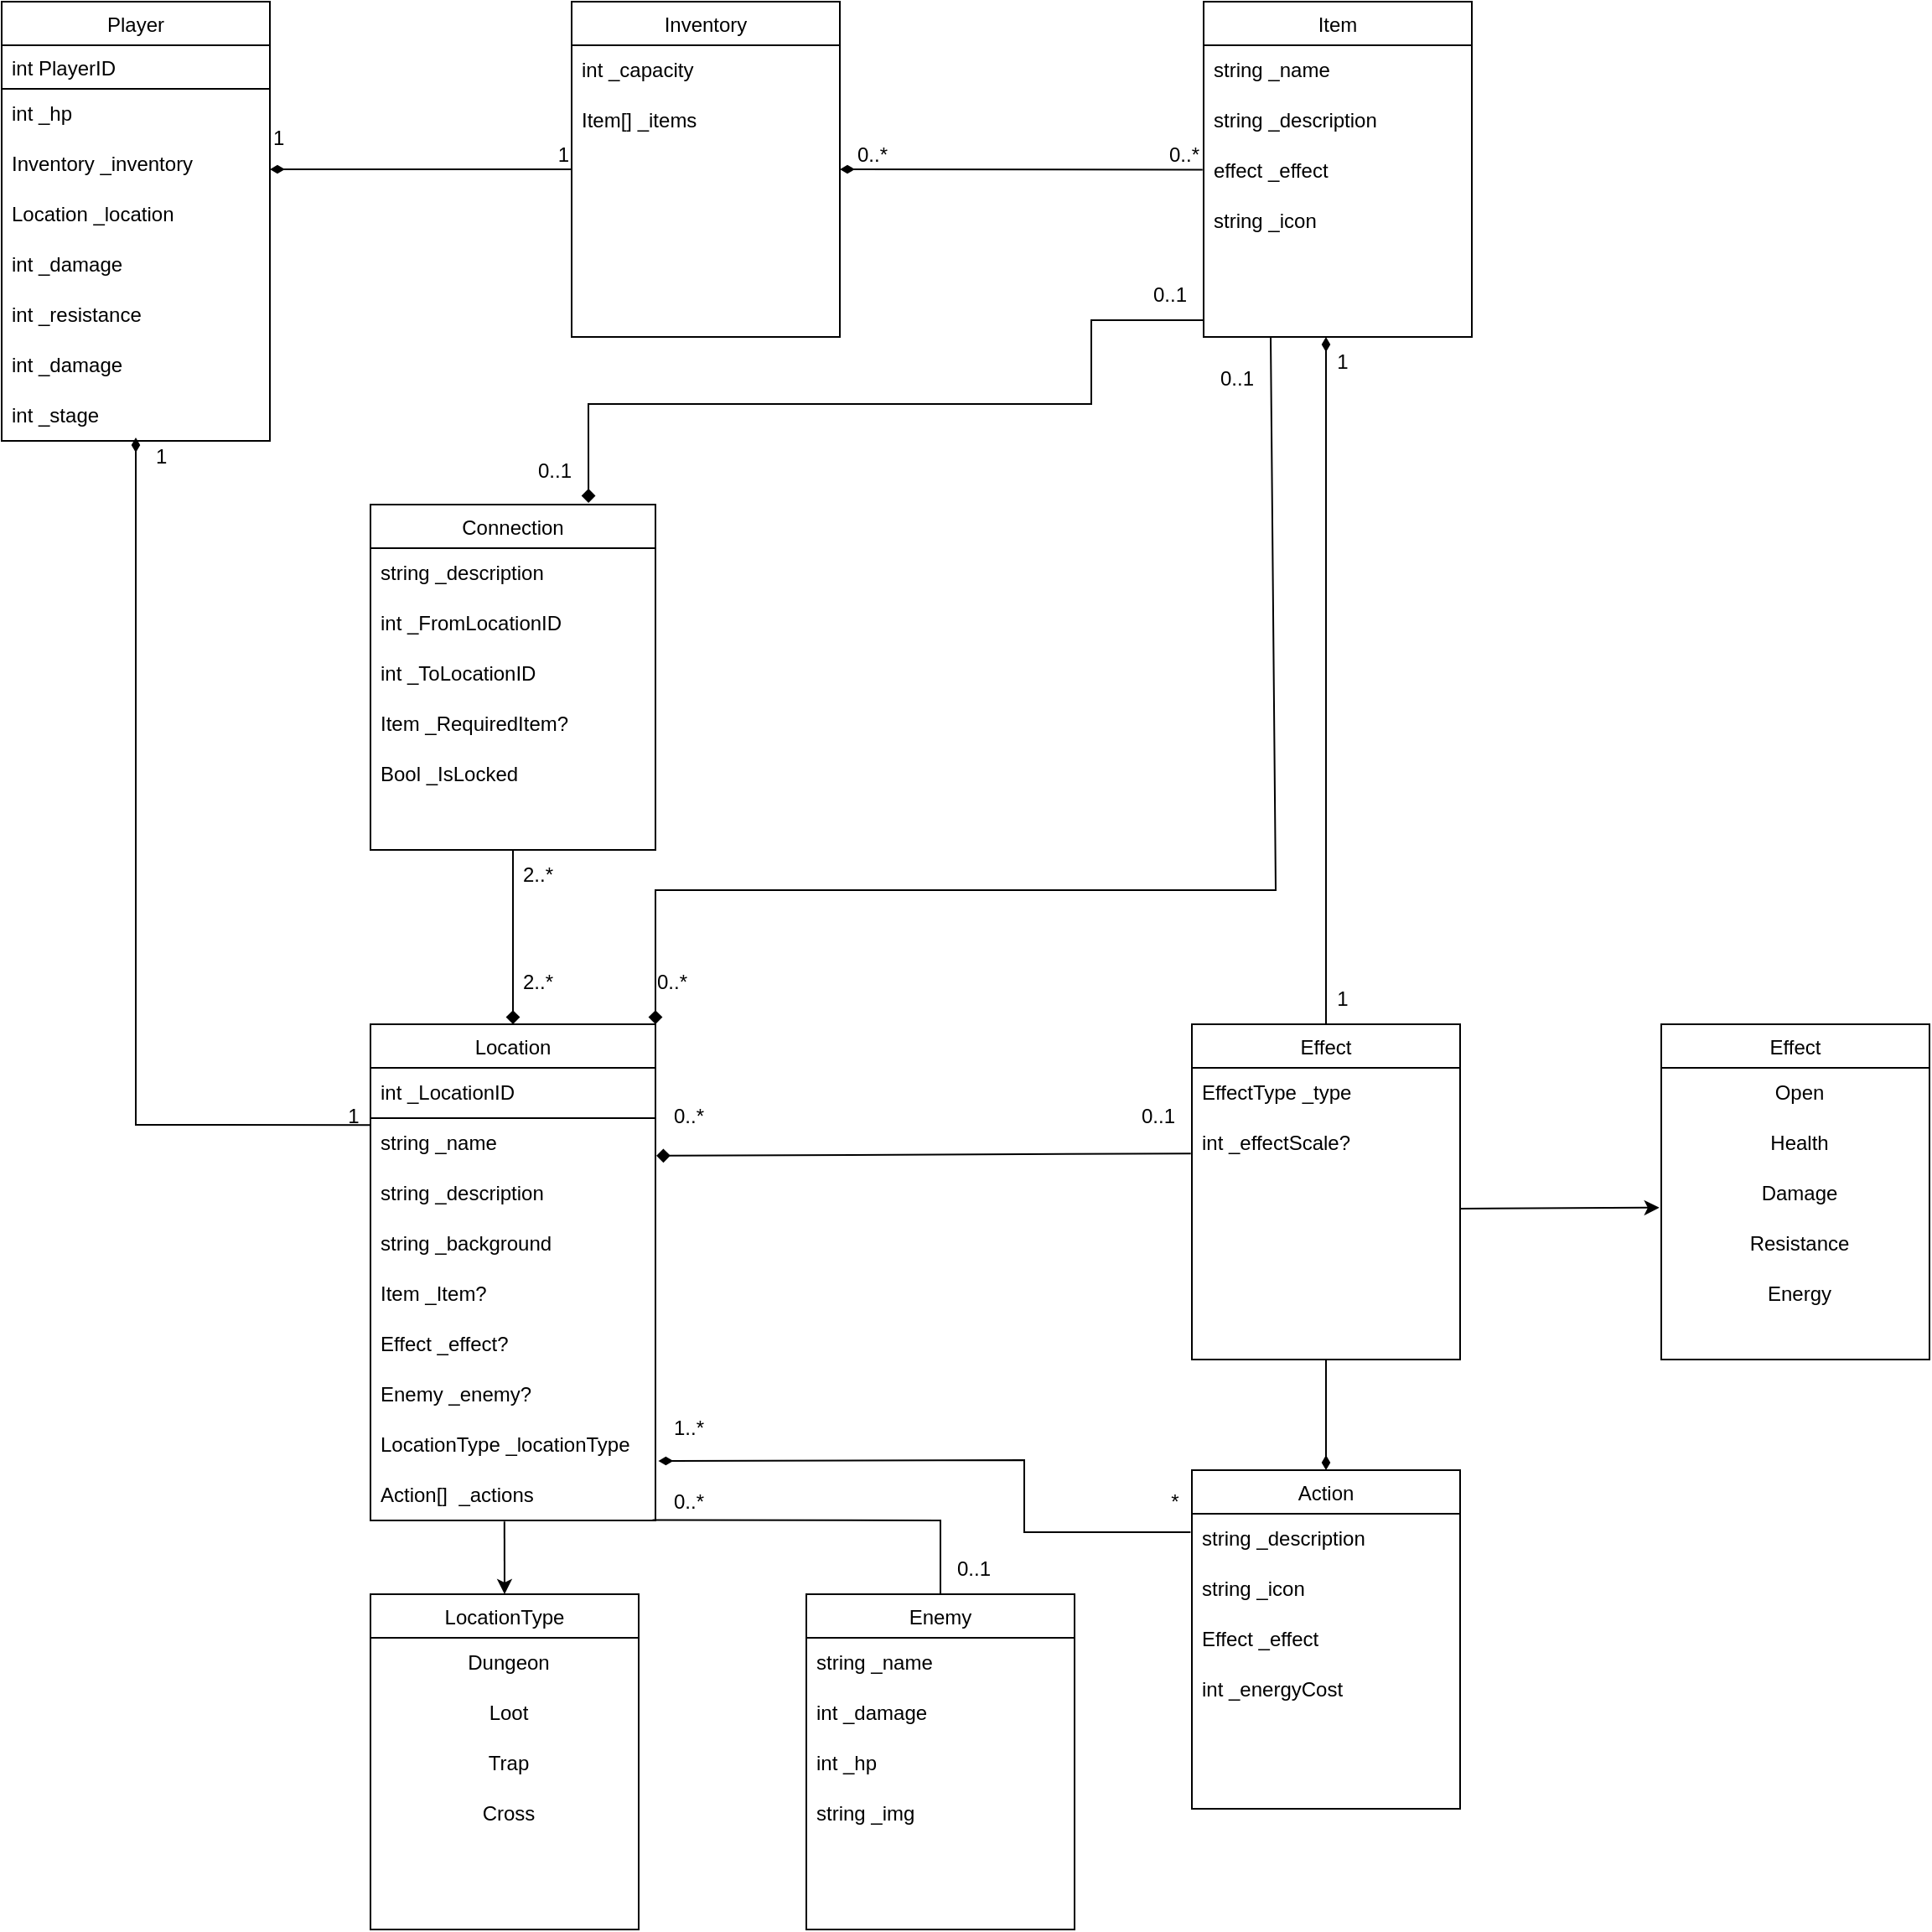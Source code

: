 <mxfile version="22.1.2" type="device">
  <diagram id="C5RBs43oDa-KdzZeNtuy" name="Page-1">
    <mxGraphModel dx="2885" dy="2349" grid="1" gridSize="10" guides="1" tooltips="1" connect="1" arrows="1" fold="1" page="1" pageScale="1" pageWidth="827" pageHeight="1169" math="0" shadow="0">
      <root>
        <mxCell id="WIyWlLk6GJQsqaUBKTNV-0" />
        <mxCell id="WIyWlLk6GJQsqaUBKTNV-1" parent="WIyWlLk6GJQsqaUBKTNV-0" />
        <mxCell id="zkfFHV4jXpPFQw0GAbJ--0" value="Player" style="swimlane;fontStyle=0;align=center;verticalAlign=top;childLayout=stackLayout;horizontal=1;startSize=26;horizontalStack=0;resizeParent=1;resizeLast=0;collapsible=1;marginBottom=0;rounded=0;shadow=0;strokeWidth=1;" parent="WIyWlLk6GJQsqaUBKTNV-1" vertex="1">
          <mxGeometry x="-50" y="-240" width="160" height="262" as="geometry">
            <mxRectangle x="230" y="140" width="160" height="26" as="alternateBounds" />
          </mxGeometry>
        </mxCell>
        <mxCell id="zkfFHV4jXpPFQw0GAbJ--1" value="int PlayerID" style="text;align=left;verticalAlign=top;spacingLeft=4;spacingRight=4;overflow=hidden;rotatable=0;points=[[0,0.5],[1,0.5]];portConstraint=eastwest;perimeterSpacing=1;strokeColor=default;" parent="zkfFHV4jXpPFQw0GAbJ--0" vertex="1">
          <mxGeometry y="26" width="160" height="26" as="geometry" />
        </mxCell>
        <mxCell id="cZqF54XZ-YZEu3PjVimc-3" value="int _hp" style="text;html=1;align=left;verticalAlign=middle;resizable=0;points=[];autosize=1;strokeColor=none;fillColor=none;spacingLeft=4;" parent="zkfFHV4jXpPFQw0GAbJ--0" vertex="1">
          <mxGeometry y="52" width="160" height="30" as="geometry" />
        </mxCell>
        <mxCell id="cZqF54XZ-YZEu3PjVimc-20" value="Inventory _inventory" style="text;html=1;align=left;verticalAlign=middle;resizable=0;points=[];autosize=1;strokeColor=none;fillColor=none;spacingLeft=4;" parent="zkfFHV4jXpPFQw0GAbJ--0" vertex="1">
          <mxGeometry y="82" width="160" height="30" as="geometry" />
        </mxCell>
        <mxCell id="cZqF54XZ-YZEu3PjVimc-67" value="Location _location" style="text;html=1;align=left;verticalAlign=middle;resizable=0;points=[];autosize=1;strokeColor=none;fillColor=none;spacingLeft=4;" parent="zkfFHV4jXpPFQw0GAbJ--0" vertex="1">
          <mxGeometry y="112" width="160" height="30" as="geometry" />
        </mxCell>
        <mxCell id="3iyu6OeC7GcsBqpYTO3G-8" value="int _damage" style="text;html=1;align=left;verticalAlign=middle;resizable=0;points=[];autosize=1;strokeColor=none;fillColor=none;spacingLeft=4;" parent="zkfFHV4jXpPFQw0GAbJ--0" vertex="1">
          <mxGeometry y="142" width="160" height="30" as="geometry" />
        </mxCell>
        <mxCell id="3iyu6OeC7GcsBqpYTO3G-16" value="int _resistance" style="text;html=1;align=left;verticalAlign=middle;resizable=0;points=[];autosize=1;strokeColor=none;fillColor=none;spacingLeft=4;" parent="zkfFHV4jXpPFQw0GAbJ--0" vertex="1">
          <mxGeometry y="172" width="160" height="30" as="geometry" />
        </mxCell>
        <mxCell id="Xtil65bjBEUPOmhqQ6Dw-1" value="int _damage" style="text;html=1;align=left;verticalAlign=middle;resizable=0;points=[];autosize=1;strokeColor=none;fillColor=none;spacingLeft=4;" vertex="1" parent="zkfFHV4jXpPFQw0GAbJ--0">
          <mxGeometry y="202" width="160" height="30" as="geometry" />
        </mxCell>
        <mxCell id="3iyu6OeC7GcsBqpYTO3G-32" value="int _stage" style="text;html=1;align=left;verticalAlign=middle;resizable=0;points=[];autosize=1;strokeColor=none;fillColor=none;spacingLeft=4;" parent="zkfFHV4jXpPFQw0GAbJ--0" vertex="1">
          <mxGeometry y="232" width="160" height="30" as="geometry" />
        </mxCell>
        <mxCell id="zkfFHV4jXpPFQw0GAbJ--17" value="Inventory" style="swimlane;fontStyle=0;align=center;verticalAlign=top;childLayout=stackLayout;horizontal=1;startSize=26;horizontalStack=0;resizeParent=1;resizeLast=0;collapsible=1;marginBottom=0;rounded=0;shadow=0;strokeWidth=1;" parent="WIyWlLk6GJQsqaUBKTNV-1" vertex="1">
          <mxGeometry x="290" y="-240" width="160" height="200" as="geometry">
            <mxRectangle x="550" y="140" width="160" height="26" as="alternateBounds" />
          </mxGeometry>
        </mxCell>
        <mxCell id="cZqF54XZ-YZEu3PjVimc-18" value="int _capacity" style="text;html=1;align=left;verticalAlign=middle;resizable=0;points=[];autosize=1;strokeColor=none;fillColor=none;spacingLeft=4;" parent="zkfFHV4jXpPFQw0GAbJ--17" vertex="1">
          <mxGeometry y="26" width="160" height="30" as="geometry" />
        </mxCell>
        <mxCell id="cZqF54XZ-YZEu3PjVimc-23" value="Item[] _items" style="text;html=1;align=left;verticalAlign=middle;resizable=0;points=[];autosize=1;strokeColor=none;fillColor=none;spacingLeft=4;" parent="zkfFHV4jXpPFQw0GAbJ--17" vertex="1">
          <mxGeometry y="56" width="160" height="30" as="geometry" />
        </mxCell>
        <mxCell id="zkfFHV4jXpPFQw0GAbJ--26" value="" style="endArrow=none;shadow=0;strokeWidth=1;rounded=0;endFill=0;edgeStyle=elbowEdgeStyle;elbow=vertical;startArrow=diamondThin;startFill=1;" parent="WIyWlLk6GJQsqaUBKTNV-1" source="zkfFHV4jXpPFQw0GAbJ--0" target="zkfFHV4jXpPFQw0GAbJ--17" edge="1">
          <mxGeometry x="0.5" y="41" relative="1" as="geometry">
            <mxPoint x="210" y="-168" as="sourcePoint" />
            <mxPoint x="370" y="-168" as="targetPoint" />
            <mxPoint x="-40" y="32" as="offset" />
          </mxGeometry>
        </mxCell>
        <mxCell id="zkfFHV4jXpPFQw0GAbJ--27" value="1" style="resizable=0;align=left;verticalAlign=bottom;labelBackgroundColor=none;fontSize=12;" parent="zkfFHV4jXpPFQw0GAbJ--26" connectable="0" vertex="1">
          <mxGeometry x="-1" relative="1" as="geometry">
            <mxPoint y="-10" as="offset" />
          </mxGeometry>
        </mxCell>
        <mxCell id="zkfFHV4jXpPFQw0GAbJ--28" value="1" style="resizable=0;align=right;verticalAlign=bottom;labelBackgroundColor=none;fontSize=12;" parent="zkfFHV4jXpPFQw0GAbJ--26" connectable="0" vertex="1">
          <mxGeometry x="1" relative="1" as="geometry">
            <mxPoint as="offset" />
          </mxGeometry>
        </mxCell>
        <mxCell id="cZqF54XZ-YZEu3PjVimc-12" value="Item" style="swimlane;fontStyle=0;align=center;verticalAlign=top;childLayout=stackLayout;horizontal=1;startSize=26;horizontalStack=0;resizeParent=1;resizeLast=0;collapsible=1;marginBottom=0;rounded=0;shadow=0;strokeWidth=1;" parent="WIyWlLk6GJQsqaUBKTNV-1" vertex="1">
          <mxGeometry x="667" y="-240" width="160" height="200" as="geometry">
            <mxRectangle x="550" y="140" width="160" height="26" as="alternateBounds" />
          </mxGeometry>
        </mxCell>
        <mxCell id="cZqF54XZ-YZEu3PjVimc-17" value="string _name" style="text;html=1;align=left;verticalAlign=middle;resizable=0;points=[];autosize=1;strokeColor=none;fillColor=none;spacingLeft=4;" parent="cZqF54XZ-YZEu3PjVimc-12" vertex="1">
          <mxGeometry y="26" width="160" height="30" as="geometry" />
        </mxCell>
        <mxCell id="cZqF54XZ-YZEu3PjVimc-19" value="string _description" style="text;html=1;align=left;verticalAlign=middle;resizable=0;points=[];autosize=1;strokeColor=none;fillColor=none;spacingLeft=4;" parent="cZqF54XZ-YZEu3PjVimc-12" vertex="1">
          <mxGeometry y="56" width="160" height="30" as="geometry" />
        </mxCell>
        <mxCell id="cZqF54XZ-YZEu3PjVimc-21" value="effect _effect" style="text;html=1;align=left;verticalAlign=middle;resizable=0;points=[];autosize=1;strokeColor=none;fillColor=none;spacingLeft=4;" parent="cZqF54XZ-YZEu3PjVimc-12" vertex="1">
          <mxGeometry y="86" width="160" height="30" as="geometry" />
        </mxCell>
        <mxCell id="cZqF54XZ-YZEu3PjVimc-24" value="string _icon" style="text;html=1;align=left;verticalAlign=middle;resizable=0;points=[];autosize=1;strokeColor=none;fillColor=none;spacingLeft=4;" parent="cZqF54XZ-YZEu3PjVimc-12" vertex="1">
          <mxGeometry y="116" width="160" height="30" as="geometry" />
        </mxCell>
        <mxCell id="cZqF54XZ-YZEu3PjVimc-13" value="" style="endArrow=none;html=1;rounded=0;exitX=1;exitY=0.5;exitDx=0;exitDy=0;startArrow=diamondThin;startFill=1;entryX=-0.004;entryY=0.473;entryDx=0;entryDy=0;entryPerimeter=0;" parent="WIyWlLk6GJQsqaUBKTNV-1" source="zkfFHV4jXpPFQw0GAbJ--17" target="cZqF54XZ-YZEu3PjVimc-21" edge="1">
          <mxGeometry width="50" height="50" relative="1" as="geometry">
            <mxPoint x="340" y="-40" as="sourcePoint" />
            <mxPoint x="570" y="-140" as="targetPoint" />
          </mxGeometry>
        </mxCell>
        <mxCell id="cZqF54XZ-YZEu3PjVimc-14" value="0..*" style="resizable=0;align=right;verticalAlign=bottom;labelBackgroundColor=none;fontSize=12;" parent="WIyWlLk6GJQsqaUBKTNV-1" connectable="0" vertex="1">
          <mxGeometry x="480" y="-140" as="geometry" />
        </mxCell>
        <mxCell id="cZqF54XZ-YZEu3PjVimc-15" value="0..*" style="resizable=0;align=right;verticalAlign=bottom;labelBackgroundColor=none;fontSize=12;" parent="WIyWlLk6GJQsqaUBKTNV-1" connectable="0" vertex="1">
          <mxGeometry x="667" y="-140" as="geometry">
            <mxPoint x="-1" as="offset" />
          </mxGeometry>
        </mxCell>
        <mxCell id="cZqF54XZ-YZEu3PjVimc-25" value="Effect" style="swimlane;fontStyle=0;align=center;verticalAlign=top;childLayout=stackLayout;horizontal=1;startSize=26;horizontalStack=0;resizeParent=1;resizeLast=0;collapsible=1;marginBottom=0;rounded=0;shadow=0;strokeWidth=1;" parent="WIyWlLk6GJQsqaUBKTNV-1" vertex="1">
          <mxGeometry x="660" y="370" width="160" height="200" as="geometry">
            <mxRectangle x="550" y="140" width="160" height="26" as="alternateBounds" />
          </mxGeometry>
        </mxCell>
        <mxCell id="cZqF54XZ-YZEu3PjVimc-34" value="EffectType _type" style="text;html=1;align=left;verticalAlign=middle;resizable=0;points=[];autosize=1;strokeColor=none;fillColor=none;spacingLeft=4;" parent="cZqF54XZ-YZEu3PjVimc-25" vertex="1">
          <mxGeometry y="26" width="160" height="30" as="geometry" />
        </mxCell>
        <mxCell id="cZqF54XZ-YZEu3PjVimc-42" value="int _effectScale?" style="text;html=1;align=left;verticalAlign=middle;resizable=0;points=[];autosize=1;strokeColor=none;fillColor=none;spacingLeft=4;" parent="cZqF54XZ-YZEu3PjVimc-25" vertex="1">
          <mxGeometry y="56" width="160" height="30" as="geometry" />
        </mxCell>
        <mxCell id="cZqF54XZ-YZEu3PjVimc-30" value="" style="endArrow=diamondThin;html=1;rounded=0;endFill=1;exitX=0.5;exitY=0;exitDx=0;exitDy=0;" parent="WIyWlLk6GJQsqaUBKTNV-1" source="cZqF54XZ-YZEu3PjVimc-25" edge="1">
          <mxGeometry width="50" height="50" relative="1" as="geometry">
            <mxPoint x="730" y="360" as="sourcePoint" />
            <mxPoint x="740" y="-40" as="targetPoint" />
          </mxGeometry>
        </mxCell>
        <mxCell id="cZqF54XZ-YZEu3PjVimc-31" value="1" style="text;html=1;strokeColor=none;fillColor=none;align=center;verticalAlign=middle;whiteSpace=wrap;rounded=0;" parent="WIyWlLk6GJQsqaUBKTNV-1" vertex="1">
          <mxGeometry x="740" y="-40" width="20" height="30" as="geometry" />
        </mxCell>
        <mxCell id="cZqF54XZ-YZEu3PjVimc-32" value="1" style="text;html=1;strokeColor=none;fillColor=none;align=center;verticalAlign=middle;whiteSpace=wrap;rounded=0;" parent="WIyWlLk6GJQsqaUBKTNV-1" vertex="1">
          <mxGeometry x="740" y="340" width="20" height="30" as="geometry" />
        </mxCell>
        <mxCell id="cZqF54XZ-YZEu3PjVimc-35" value="Effect" style="swimlane;fontStyle=0;align=center;verticalAlign=top;childLayout=stackLayout;horizontal=1;startSize=26;horizontalStack=0;resizeParent=1;resizeLast=0;collapsible=1;marginBottom=0;rounded=0;shadow=0;strokeWidth=1;" parent="WIyWlLk6GJQsqaUBKTNV-1" vertex="1">
          <mxGeometry x="940" y="370" width="160" height="200" as="geometry">
            <mxRectangle x="550" y="140" width="160" height="26" as="alternateBounds" />
          </mxGeometry>
        </mxCell>
        <mxCell id="cZqF54XZ-YZEu3PjVimc-36" value="Open" style="text;html=1;align=center;verticalAlign=middle;resizable=0;points=[];autosize=1;strokeColor=none;fillColor=none;spacingLeft=4;" parent="cZqF54XZ-YZEu3PjVimc-35" vertex="1">
          <mxGeometry y="26" width="160" height="30" as="geometry" />
        </mxCell>
        <mxCell id="cZqF54XZ-YZEu3PjVimc-37" value="Health" style="text;html=1;align=center;verticalAlign=middle;resizable=0;points=[];autosize=1;strokeColor=none;fillColor=none;spacingLeft=4;" parent="cZqF54XZ-YZEu3PjVimc-35" vertex="1">
          <mxGeometry y="56" width="160" height="30" as="geometry" />
        </mxCell>
        <mxCell id="cZqF54XZ-YZEu3PjVimc-38" value="Damage" style="text;html=1;align=center;verticalAlign=middle;resizable=0;points=[];autosize=1;strokeColor=none;fillColor=none;spacingLeft=4;" parent="cZqF54XZ-YZEu3PjVimc-35" vertex="1">
          <mxGeometry y="86" width="160" height="30" as="geometry" />
        </mxCell>
        <mxCell id="3iyu6OeC7GcsBqpYTO3G-14" value="Resistance" style="text;html=1;align=center;verticalAlign=middle;resizable=0;points=[];autosize=1;strokeColor=none;fillColor=none;spacingLeft=4;" parent="cZqF54XZ-YZEu3PjVimc-35" vertex="1">
          <mxGeometry y="116" width="160" height="30" as="geometry" />
        </mxCell>
        <mxCell id="Xtil65bjBEUPOmhqQ6Dw-0" value="Energy" style="text;html=1;align=center;verticalAlign=middle;resizable=0;points=[];autosize=1;strokeColor=none;fillColor=none;spacingLeft=4;" vertex="1" parent="cZqF54XZ-YZEu3PjVimc-35">
          <mxGeometry y="146" width="160" height="30" as="geometry" />
        </mxCell>
        <mxCell id="cZqF54XZ-YZEu3PjVimc-40" value="" style="endArrow=classic;html=1;rounded=0;entryX=-0.007;entryY=0.78;entryDx=0;entryDy=0;entryPerimeter=0;" parent="WIyWlLk6GJQsqaUBKTNV-1" target="cZqF54XZ-YZEu3PjVimc-38" edge="1">
          <mxGeometry width="50" height="50" relative="1" as="geometry">
            <mxPoint x="820" y="480" as="sourcePoint" />
            <mxPoint x="790" y="360" as="targetPoint" />
          </mxGeometry>
        </mxCell>
        <mxCell id="cZqF54XZ-YZEu3PjVimc-44" value="Location" style="swimlane;fontStyle=0;align=center;verticalAlign=top;childLayout=stackLayout;horizontal=1;startSize=26;horizontalStack=0;resizeParent=1;resizeLast=0;collapsible=1;marginBottom=0;rounded=0;shadow=0;strokeWidth=1;" parent="WIyWlLk6GJQsqaUBKTNV-1" vertex="1">
          <mxGeometry x="170" y="370" width="170" height="296" as="geometry">
            <mxRectangle x="550" y="140" width="160" height="26" as="alternateBounds" />
          </mxGeometry>
        </mxCell>
        <mxCell id="cZqF54XZ-YZEu3PjVimc-80" value="int _LocationID" style="text;html=1;align=left;verticalAlign=middle;resizable=0;points=[];autosize=1;strokeColor=default;fillColor=none;spacingLeft=4;" parent="cZqF54XZ-YZEu3PjVimc-44" vertex="1">
          <mxGeometry y="26" width="170" height="30" as="geometry" />
        </mxCell>
        <mxCell id="cZqF54XZ-YZEu3PjVimc-45" value="string _name" style="text;html=1;align=left;verticalAlign=middle;resizable=0;points=[];autosize=1;strokeColor=none;fillColor=none;spacingLeft=4;" parent="cZqF54XZ-YZEu3PjVimc-44" vertex="1">
          <mxGeometry y="56" width="170" height="30" as="geometry" />
        </mxCell>
        <mxCell id="cZqF54XZ-YZEu3PjVimc-46" value="string _description" style="text;html=1;align=left;verticalAlign=middle;resizable=0;points=[];autosize=1;strokeColor=none;fillColor=none;spacingLeft=4;" parent="cZqF54XZ-YZEu3PjVimc-44" vertex="1">
          <mxGeometry y="86" width="170" height="30" as="geometry" />
        </mxCell>
        <mxCell id="cZqF54XZ-YZEu3PjVimc-48" value="string _background" style="text;html=1;align=left;verticalAlign=middle;resizable=0;points=[];autosize=1;strokeColor=none;fillColor=none;spacingLeft=4;" parent="cZqF54XZ-YZEu3PjVimc-44" vertex="1">
          <mxGeometry y="116" width="170" height="30" as="geometry" />
        </mxCell>
        <mxCell id="cZqF54XZ-YZEu3PjVimc-51" value="Item _Item?" style="text;html=1;align=left;verticalAlign=middle;resizable=0;points=[];autosize=1;strokeColor=none;fillColor=none;spacingLeft=4;" parent="cZqF54XZ-YZEu3PjVimc-44" vertex="1">
          <mxGeometry y="146" width="170" height="30" as="geometry" />
        </mxCell>
        <mxCell id="cZqF54XZ-YZEu3PjVimc-53" value="Effect _effect?" style="text;html=1;align=left;verticalAlign=middle;resizable=0;points=[];autosize=1;strokeColor=none;fillColor=none;spacingLeft=4;" parent="cZqF54XZ-YZEu3PjVimc-44" vertex="1">
          <mxGeometry y="176" width="170" height="30" as="geometry" />
        </mxCell>
        <mxCell id="3iyu6OeC7GcsBqpYTO3G-10" value="Enemy _enemy?" style="text;html=1;align=left;verticalAlign=middle;resizable=0;points=[];autosize=1;strokeColor=none;fillColor=none;spacingLeft=4;" parent="cZqF54XZ-YZEu3PjVimc-44" vertex="1">
          <mxGeometry y="206" width="170" height="30" as="geometry" />
        </mxCell>
        <mxCell id="cZqF54XZ-YZEu3PjVimc-60" value="LocationType _locationType" style="text;html=1;align=left;verticalAlign=middle;resizable=0;points=[];autosize=1;strokeColor=none;fillColor=none;spacingLeft=4;" parent="cZqF54XZ-YZEu3PjVimc-44" vertex="1">
          <mxGeometry y="236" width="170" height="30" as="geometry" />
        </mxCell>
        <mxCell id="3iyu6OeC7GcsBqpYTO3G-38" value="Action[]&amp;nbsp; _actions" style="text;html=1;align=left;verticalAlign=middle;resizable=0;points=[];autosize=1;strokeColor=none;fillColor=none;spacingLeft=4;" parent="cZqF54XZ-YZEu3PjVimc-44" vertex="1">
          <mxGeometry y="266" width="170" height="30" as="geometry" />
        </mxCell>
        <mxCell id="cZqF54XZ-YZEu3PjVimc-54" value="" style="endArrow=none;html=1;rounded=0;entryX=0.25;entryY=1;entryDx=0;entryDy=0;exitX=1;exitY=0;exitDx=0;exitDy=0;startArrow=diamond;startFill=1;" parent="WIyWlLk6GJQsqaUBKTNV-1" source="cZqF54XZ-YZEu3PjVimc-44" target="cZqF54XZ-YZEu3PjVimc-12" edge="1">
          <mxGeometry width="50" height="50" relative="1" as="geometry">
            <mxPoint x="290" y="420" as="sourcePoint" />
            <mxPoint x="340" y="370" as="targetPoint" />
            <Array as="points">
              <mxPoint x="340" y="290" />
              <mxPoint x="710" y="290" />
            </Array>
          </mxGeometry>
        </mxCell>
        <mxCell id="cZqF54XZ-YZEu3PjVimc-55" value="" style="endArrow=none;html=1;rounded=0;exitX=1.003;exitY=0.748;exitDx=0;exitDy=0;entryX=-0.004;entryY=0.704;entryDx=0;entryDy=0;entryPerimeter=0;startArrow=diamond;startFill=1;exitPerimeter=0;" parent="WIyWlLk6GJQsqaUBKTNV-1" source="cZqF54XZ-YZEu3PjVimc-45" target="cZqF54XZ-YZEu3PjVimc-42" edge="1">
          <mxGeometry width="50" height="50" relative="1" as="geometry">
            <mxPoint x="290" y="420" as="sourcePoint" />
            <mxPoint x="340" y="370" as="targetPoint" />
          </mxGeometry>
        </mxCell>
        <mxCell id="cZqF54XZ-YZEu3PjVimc-56" value="0..*" style="text;html=1;strokeColor=none;fillColor=none;align=center;verticalAlign=middle;whiteSpace=wrap;rounded=0;" parent="WIyWlLk6GJQsqaUBKTNV-1" vertex="1">
          <mxGeometry x="340" y="330" width="20" height="30" as="geometry" />
        </mxCell>
        <mxCell id="cZqF54XZ-YZEu3PjVimc-57" value="0..1" style="text;html=1;strokeColor=none;fillColor=none;align=center;verticalAlign=middle;whiteSpace=wrap;rounded=0;" parent="WIyWlLk6GJQsqaUBKTNV-1" vertex="1">
          <mxGeometry x="667" y="-30" width="40" height="30" as="geometry" />
        </mxCell>
        <mxCell id="cZqF54XZ-YZEu3PjVimc-58" value="0..*" style="text;html=1;strokeColor=none;fillColor=none;align=center;verticalAlign=middle;whiteSpace=wrap;rounded=0;" parent="WIyWlLk6GJQsqaUBKTNV-1" vertex="1">
          <mxGeometry x="350" y="410" width="20" height="30" as="geometry" />
        </mxCell>
        <mxCell id="cZqF54XZ-YZEu3PjVimc-59" value="0..1" style="text;html=1;strokeColor=none;fillColor=none;align=center;verticalAlign=middle;whiteSpace=wrap;rounded=0;" parent="WIyWlLk6GJQsqaUBKTNV-1" vertex="1">
          <mxGeometry x="630" y="410" width="20" height="30" as="geometry" />
        </mxCell>
        <mxCell id="cZqF54XZ-YZEu3PjVimc-61" value="LocationType" style="swimlane;fontStyle=0;align=center;verticalAlign=top;childLayout=stackLayout;horizontal=1;startSize=26;horizontalStack=0;resizeParent=1;resizeLast=0;collapsible=1;marginBottom=0;rounded=0;shadow=0;strokeWidth=1;" parent="WIyWlLk6GJQsqaUBKTNV-1" vertex="1">
          <mxGeometry x="170" y="710" width="160" height="200" as="geometry">
            <mxRectangle x="550" y="140" width="160" height="26" as="alternateBounds" />
          </mxGeometry>
        </mxCell>
        <mxCell id="cZqF54XZ-YZEu3PjVimc-62" value="Dungeon" style="text;html=1;align=center;verticalAlign=middle;resizable=0;points=[];autosize=1;strokeColor=none;fillColor=none;spacingLeft=4;" parent="cZqF54XZ-YZEu3PjVimc-61" vertex="1">
          <mxGeometry y="26" width="160" height="30" as="geometry" />
        </mxCell>
        <mxCell id="cZqF54XZ-YZEu3PjVimc-63" value="Loot" style="text;html=1;align=center;verticalAlign=middle;resizable=0;points=[];autosize=1;strokeColor=none;fillColor=none;spacingLeft=4;" parent="cZqF54XZ-YZEu3PjVimc-61" vertex="1">
          <mxGeometry y="56" width="160" height="30" as="geometry" />
        </mxCell>
        <mxCell id="cZqF54XZ-YZEu3PjVimc-64" value="Trap" style="text;html=1;align=center;verticalAlign=middle;resizable=0;points=[];autosize=1;strokeColor=none;fillColor=none;spacingLeft=4;" parent="cZqF54XZ-YZEu3PjVimc-61" vertex="1">
          <mxGeometry y="86" width="160" height="30" as="geometry" />
        </mxCell>
        <mxCell id="cZqF54XZ-YZEu3PjVimc-66" value="Cross" style="text;html=1;align=center;verticalAlign=middle;resizable=0;points=[];autosize=1;strokeColor=none;fillColor=none;spacingLeft=4;" parent="cZqF54XZ-YZEu3PjVimc-61" vertex="1">
          <mxGeometry y="116" width="160" height="30" as="geometry" />
        </mxCell>
        <mxCell id="cZqF54XZ-YZEu3PjVimc-65" value="" style="endArrow=classic;html=1;rounded=0;entryX=0.5;entryY=0;entryDx=0;entryDy=0;exitX=0.47;exitY=1.02;exitDx=0;exitDy=0;exitPerimeter=0;" parent="WIyWlLk6GJQsqaUBKTNV-1" source="3iyu6OeC7GcsBqpYTO3G-38" target="cZqF54XZ-YZEu3PjVimc-61" edge="1">
          <mxGeometry width="50" height="50" relative="1" as="geometry">
            <mxPoint x="310" y="520" as="sourcePoint" />
            <mxPoint x="360" y="470" as="targetPoint" />
          </mxGeometry>
        </mxCell>
        <mxCell id="cZqF54XZ-YZEu3PjVimc-68" value="" style="endArrow=diamondThin;html=1;rounded=0;exitX=1.021;exitY=1.072;exitDx=0;exitDy=0;startArrow=none;startFill=0;endFill=1;exitPerimeter=0;" parent="WIyWlLk6GJQsqaUBKTNV-1" edge="1">
          <mxGeometry width="50" height="50" relative="1" as="geometry">
            <mxPoint x="170.42" y="430.16" as="sourcePoint" />
            <mxPoint x="30" y="20" as="targetPoint" />
            <Array as="points">
              <mxPoint x="30" y="430" />
            </Array>
          </mxGeometry>
        </mxCell>
        <mxCell id="cZqF54XZ-YZEu3PjVimc-70" value="1" style="text;html=1;strokeColor=none;fillColor=none;align=center;verticalAlign=middle;whiteSpace=wrap;rounded=0;" parent="WIyWlLk6GJQsqaUBKTNV-1" vertex="1">
          <mxGeometry x="150" y="410" width="20" height="30" as="geometry" />
        </mxCell>
        <mxCell id="cZqF54XZ-YZEu3PjVimc-71" value="Connection" style="swimlane;fontStyle=0;align=center;verticalAlign=top;childLayout=stackLayout;horizontal=1;startSize=26;horizontalStack=0;resizeParent=1;resizeLast=0;collapsible=1;marginBottom=0;rounded=0;shadow=0;strokeWidth=1;" parent="WIyWlLk6GJQsqaUBKTNV-1" vertex="1">
          <mxGeometry x="170" y="60" width="170" height="206" as="geometry">
            <mxRectangle x="550" y="140" width="160" height="26" as="alternateBounds" />
          </mxGeometry>
        </mxCell>
        <mxCell id="cZqF54XZ-YZEu3PjVimc-73" value="string _description" style="text;html=1;align=left;verticalAlign=middle;resizable=0;points=[];autosize=1;strokeColor=none;fillColor=none;spacingLeft=4;" parent="cZqF54XZ-YZEu3PjVimc-71" vertex="1">
          <mxGeometry y="26" width="170" height="30" as="geometry" />
        </mxCell>
        <mxCell id="cZqF54XZ-YZEu3PjVimc-84" value="int _FromLocationID" style="text;html=1;align=left;verticalAlign=middle;resizable=0;points=[];autosize=1;strokeColor=none;fillColor=none;spacingLeft=4;" parent="cZqF54XZ-YZEu3PjVimc-71" vertex="1">
          <mxGeometry y="56" width="170" height="30" as="geometry" />
        </mxCell>
        <mxCell id="cZqF54XZ-YZEu3PjVimc-85" value="int _ToLocationID" style="text;html=1;align=left;verticalAlign=middle;resizable=0;points=[];autosize=1;strokeColor=none;fillColor=none;spacingLeft=4;" parent="cZqF54XZ-YZEu3PjVimc-71" vertex="1">
          <mxGeometry y="86" width="170" height="30" as="geometry" />
        </mxCell>
        <mxCell id="3iyu6OeC7GcsBqpYTO3G-18" value="Item _RequiredItem?" style="text;html=1;align=left;verticalAlign=middle;resizable=0;points=[];autosize=1;strokeColor=none;fillColor=none;spacingLeft=4;" parent="cZqF54XZ-YZEu3PjVimc-71" vertex="1">
          <mxGeometry y="116" width="170" height="30" as="geometry" />
        </mxCell>
        <mxCell id="3iyu6OeC7GcsBqpYTO3G-19" value="Bool _IsLocked" style="text;html=1;align=left;verticalAlign=middle;resizable=0;points=[];autosize=1;strokeColor=none;fillColor=none;spacingLeft=4;" parent="cZqF54XZ-YZEu3PjVimc-71" vertex="1">
          <mxGeometry y="146" width="170" height="30" as="geometry" />
        </mxCell>
        <mxCell id="cZqF54XZ-YZEu3PjVimc-79" value="" style="endArrow=diamond;html=1;rounded=0;exitX=0.5;exitY=1;exitDx=0;exitDy=0;entryX=0.5;entryY=0;entryDx=0;entryDy=0;endFill=1;" parent="WIyWlLk6GJQsqaUBKTNV-1" source="cZqF54XZ-YZEu3PjVimc-71" target="cZqF54XZ-YZEu3PjVimc-44" edge="1">
          <mxGeometry width="50" height="50" relative="1" as="geometry">
            <mxPoint x="210" y="330" as="sourcePoint" />
            <mxPoint x="260" y="280" as="targetPoint" />
          </mxGeometry>
        </mxCell>
        <mxCell id="cZqF54XZ-YZEu3PjVimc-81" value="2..*" style="text;html=1;strokeColor=none;fillColor=none;align=center;verticalAlign=middle;whiteSpace=wrap;rounded=0;" parent="WIyWlLk6GJQsqaUBKTNV-1" vertex="1">
          <mxGeometry x="260" y="330" width="20" height="30" as="geometry" />
        </mxCell>
        <mxCell id="cZqF54XZ-YZEu3PjVimc-82" value="2..*" style="text;html=1;strokeColor=none;fillColor=none;align=center;verticalAlign=middle;whiteSpace=wrap;rounded=0;" parent="WIyWlLk6GJQsqaUBKTNV-1" vertex="1">
          <mxGeometry x="260" y="266" width="20" height="30" as="geometry" />
        </mxCell>
        <mxCell id="3iyu6OeC7GcsBqpYTO3G-4" value="Enemy" style="swimlane;fontStyle=0;align=center;verticalAlign=top;childLayout=stackLayout;horizontal=1;startSize=26;horizontalStack=0;resizeParent=1;resizeLast=0;collapsible=1;marginBottom=0;rounded=0;shadow=0;strokeWidth=1;" parent="WIyWlLk6GJQsqaUBKTNV-1" vertex="1">
          <mxGeometry x="430" y="710" width="160" height="200" as="geometry">
            <mxRectangle x="550" y="140" width="160" height="26" as="alternateBounds" />
          </mxGeometry>
        </mxCell>
        <mxCell id="3iyu6OeC7GcsBqpYTO3G-5" value="string _name" style="text;html=1;align=left;verticalAlign=middle;resizable=0;points=[];autosize=1;strokeColor=none;fillColor=none;spacingLeft=4;" parent="3iyu6OeC7GcsBqpYTO3G-4" vertex="1">
          <mxGeometry y="26" width="160" height="30" as="geometry" />
        </mxCell>
        <mxCell id="3iyu6OeC7GcsBqpYTO3G-6" value="int _damage" style="text;html=1;align=left;verticalAlign=middle;resizable=0;points=[];autosize=1;strokeColor=none;fillColor=none;spacingLeft=4;" parent="3iyu6OeC7GcsBqpYTO3G-4" vertex="1">
          <mxGeometry y="56" width="160" height="30" as="geometry" />
        </mxCell>
        <mxCell id="3iyu6OeC7GcsBqpYTO3G-22" value="int _hp" style="text;html=1;align=left;verticalAlign=middle;resizable=0;points=[];autosize=1;strokeColor=none;fillColor=none;spacingLeft=4;" parent="3iyu6OeC7GcsBqpYTO3G-4" vertex="1">
          <mxGeometry y="86" width="160" height="30" as="geometry" />
        </mxCell>
        <mxCell id="3iyu6OeC7GcsBqpYTO3G-23" value="string _img" style="text;html=1;align=left;verticalAlign=middle;resizable=0;points=[];autosize=1;strokeColor=none;fillColor=none;spacingLeft=4;" parent="3iyu6OeC7GcsBqpYTO3G-4" vertex="1">
          <mxGeometry y="116" width="160" height="30" as="geometry" />
        </mxCell>
        <mxCell id="3iyu6OeC7GcsBqpYTO3G-11" value="" style="endArrow=none;html=1;rounded=0;entryX=0.5;entryY=0;entryDx=0;entryDy=0;exitX=0.99;exitY=0.99;exitDx=0;exitDy=0;exitPerimeter=0;" parent="WIyWlLk6GJQsqaUBKTNV-1" source="3iyu6OeC7GcsBqpYTO3G-38" target="3iyu6OeC7GcsBqpYTO3G-4" edge="1">
          <mxGeometry width="50" height="50" relative="1" as="geometry">
            <mxPoint x="330" y="640" as="sourcePoint" />
            <mxPoint x="380" y="590" as="targetPoint" />
            <Array as="points">
              <mxPoint x="510" y="666" />
            </Array>
          </mxGeometry>
        </mxCell>
        <mxCell id="3iyu6OeC7GcsBqpYTO3G-12" value="1..*" style="text;html=1;strokeColor=none;fillColor=none;align=center;verticalAlign=middle;whiteSpace=wrap;rounded=0;" parent="WIyWlLk6GJQsqaUBKTNV-1" vertex="1">
          <mxGeometry x="350" y="596" width="20" height="30" as="geometry" />
        </mxCell>
        <mxCell id="3iyu6OeC7GcsBqpYTO3G-13" value="0..1" style="text;html=1;strokeColor=none;fillColor=none;align=center;verticalAlign=middle;whiteSpace=wrap;rounded=0;" parent="WIyWlLk6GJQsqaUBKTNV-1" vertex="1">
          <mxGeometry x="520" y="680" width="20" height="30" as="geometry" />
        </mxCell>
        <mxCell id="3iyu6OeC7GcsBqpYTO3G-20" value="" style="endArrow=none;html=1;rounded=0;exitX=0.765;exitY=-0.005;exitDx=0;exitDy=0;startArrow=diamond;startFill=1;entryX=1;entryY=1;entryDx=0;entryDy=0;exitPerimeter=0;" parent="WIyWlLk6GJQsqaUBKTNV-1" source="cZqF54XZ-YZEu3PjVimc-71" target="3iyu6OeC7GcsBqpYTO3G-47" edge="1">
          <mxGeometry width="50" height="50" relative="1" as="geometry">
            <mxPoint x="60" y="380" as="sourcePoint" />
            <mxPoint x="670" y="-50" as="targetPoint" />
            <Array as="points">
              <mxPoint x="300" />
              <mxPoint x="600" />
              <mxPoint x="600" y="-50" />
            </Array>
          </mxGeometry>
        </mxCell>
        <mxCell id="3iyu6OeC7GcsBqpYTO3G-21" value="0..1" style="text;html=1;strokeColor=none;fillColor=none;align=center;verticalAlign=middle;whiteSpace=wrap;rounded=0;" parent="WIyWlLk6GJQsqaUBKTNV-1" vertex="1">
          <mxGeometry x="270" y="25" width="20" height="30" as="geometry" />
        </mxCell>
        <mxCell id="3iyu6OeC7GcsBqpYTO3G-24" value="Action" style="swimlane;fontStyle=0;align=center;verticalAlign=top;childLayout=stackLayout;horizontal=1;startSize=26;horizontalStack=0;resizeParent=1;resizeLast=0;collapsible=1;marginBottom=0;rounded=0;shadow=0;strokeWidth=1;" parent="WIyWlLk6GJQsqaUBKTNV-1" vertex="1">
          <mxGeometry x="660" y="636" width="160" height="202" as="geometry">
            <mxRectangle x="230" y="140" width="160" height="26" as="alternateBounds" />
          </mxGeometry>
        </mxCell>
        <mxCell id="3iyu6OeC7GcsBqpYTO3G-39" value="string _description" style="text;html=1;align=left;verticalAlign=middle;resizable=0;points=[];autosize=1;strokeColor=none;fillColor=none;spacingLeft=4;" parent="3iyu6OeC7GcsBqpYTO3G-24" vertex="1">
          <mxGeometry y="26" width="160" height="30" as="geometry" />
        </mxCell>
        <mxCell id="3iyu6OeC7GcsBqpYTO3G-40" value="string _icon" style="text;html=1;align=left;verticalAlign=middle;resizable=0;points=[];autosize=1;strokeColor=none;fillColor=none;spacingLeft=4;" parent="3iyu6OeC7GcsBqpYTO3G-24" vertex="1">
          <mxGeometry y="56" width="160" height="30" as="geometry" />
        </mxCell>
        <mxCell id="3iyu6OeC7GcsBqpYTO3G-31" value="Effect _effect" style="text;html=1;align=left;verticalAlign=middle;resizable=0;points=[];autosize=1;strokeColor=none;fillColor=none;spacingLeft=4;" parent="3iyu6OeC7GcsBqpYTO3G-24" vertex="1">
          <mxGeometry y="86" width="160" height="30" as="geometry" />
        </mxCell>
        <mxCell id="3iyu6OeC7GcsBqpYTO3G-33" value="int _energyCost" style="text;html=1;align=left;verticalAlign=middle;resizable=0;points=[];autosize=1;strokeColor=none;fillColor=none;spacingLeft=4;" parent="3iyu6OeC7GcsBqpYTO3G-24" vertex="1">
          <mxGeometry y="116" width="160" height="30" as="geometry" />
        </mxCell>
        <mxCell id="cZqF54XZ-YZEu3PjVimc-69" value="1" style="resizable=0;align=left;verticalAlign=bottom;labelBackgroundColor=none;fontSize=12;" parent="WIyWlLk6GJQsqaUBKTNV-1" connectable="0" vertex="1">
          <mxGeometry x="40" y="40" width="160" as="geometry" />
        </mxCell>
        <mxCell id="3iyu6OeC7GcsBqpYTO3G-37" value="" style="endArrow=none;html=1;rounded=0;exitX=0.5;exitY=0;exitDx=0;exitDy=0;entryX=0.5;entryY=1;entryDx=0;entryDy=0;endFill=0;startArrow=diamondThin;startFill=1;" parent="WIyWlLk6GJQsqaUBKTNV-1" source="3iyu6OeC7GcsBqpYTO3G-24" target="cZqF54XZ-YZEu3PjVimc-25" edge="1">
          <mxGeometry width="50" height="50" relative="1" as="geometry">
            <mxPoint x="720" y="440" as="sourcePoint" />
            <mxPoint x="770" y="390" as="targetPoint" />
          </mxGeometry>
        </mxCell>
        <mxCell id="3iyu6OeC7GcsBqpYTO3G-41" value="" style="endArrow=none;html=1;rounded=0;exitX=1.01;exitY=0.817;exitDx=0;exitDy=0;entryX=-0.005;entryY=0.367;entryDx=0;entryDy=0;endFill=0;startArrow=diamondThin;startFill=1;exitPerimeter=0;entryPerimeter=0;" parent="WIyWlLk6GJQsqaUBKTNV-1" source="cZqF54XZ-YZEu3PjVimc-60" target="3iyu6OeC7GcsBqpYTO3G-39" edge="1">
          <mxGeometry width="50" height="50" relative="1" as="geometry">
            <mxPoint x="620" y="660" as="sourcePoint" />
            <mxPoint x="520" y="584" as="targetPoint" />
            <Array as="points">
              <mxPoint x="560" y="630" />
              <mxPoint x="560" y="673" />
            </Array>
          </mxGeometry>
        </mxCell>
        <mxCell id="3iyu6OeC7GcsBqpYTO3G-42" value="0..*" style="text;html=1;strokeColor=none;fillColor=none;align=center;verticalAlign=middle;whiteSpace=wrap;rounded=0;" parent="WIyWlLk6GJQsqaUBKTNV-1" vertex="1">
          <mxGeometry x="350" y="640" width="20" height="30" as="geometry" />
        </mxCell>
        <mxCell id="3iyu6OeC7GcsBqpYTO3G-44" value="*" style="text;html=1;strokeColor=none;fillColor=none;align=center;verticalAlign=middle;whiteSpace=wrap;rounded=0;" parent="WIyWlLk6GJQsqaUBKTNV-1" vertex="1">
          <mxGeometry x="640" y="640" width="20" height="30" as="geometry" />
        </mxCell>
        <mxCell id="3iyu6OeC7GcsBqpYTO3G-47" value="0..1" style="text;html=1;strokeColor=none;fillColor=none;align=center;verticalAlign=middle;whiteSpace=wrap;rounded=0;" parent="WIyWlLk6GJQsqaUBKTNV-1" vertex="1">
          <mxGeometry x="627" y="-80" width="40" height="30" as="geometry" />
        </mxCell>
      </root>
    </mxGraphModel>
  </diagram>
</mxfile>
